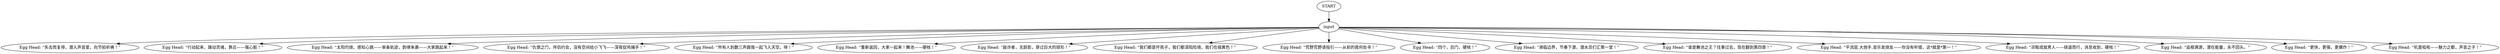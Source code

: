 # ICE / EGGHEAD barks tent
# Things egghead says in the tent,
# ==================================================
digraph G {
	  0 [label="START"];
	  1 [label="input"];
	  2 [label="Egg Head: “失去而复得，潜入声音里，向节拍祈祷！”"];
	  3 [label="Egg Head: “行动起来，躁动灵魂，靠近——强心脏！”"];
	  4 [label="Egg Head: “太阳灼烧，感知心跳——单条轨迹，韵律来袭——大家跳起来！”"];
	  5 [label="Egg Head: “仇恨之门，伴侣约会，没有空间给小飞飞——深夜捉鸡捕手！”"];
	  6 [label="Egg Head: “所有人到数三声跟我一起飞入天空。呀！”"];
	  7 [label="Egg Head: “重新返回，大家一起来！舞池——硬核！”"];
	  8 [label="Egg Head: “敲诈者，无踪影，穿过巨大的球形！”"];
	  9 [label="Egg Head: “我们都是坏孩子，我们都深陷险境，我们在搞黄色！”"];
	  10 [label="Egg Head: “荒野荒野请指引——从前的我何处寻！”"];
	  11 [label="Egg Head: “四个，后门，硬核！”"];
	  12 [label="Egg Head: “濒临边界，节奏下潜，潜水员们汇聚一堂！”"];
	  13 [label="Egg Head: “谁是舞池之王？往事过去，现在翻到第四章！”"];
	  14 [label="Egg Head: “平流层,大炮手,音乐发烧友——你没有听错，这*就是*第一！”"];
	  15 [label="Egg Head: “凉鞋成就男人——绕道而行，消息收到，硬核！”"];
	  16 [label="Egg Head: “追根溯源，潜在能量，永不回头。”"];
	  18 [label="Egg Head: “更快，更强，更爆炸！”"];
	  19 [label="Egg Head: “叽里呱啦——魅力之都，声音之子！”"];
	  0 -> 1
	  1 -> 2
	  1 -> 3
	  1 -> 4
	  1 -> 5
	  1 -> 6
	  1 -> 7
	  1 -> 8
	  1 -> 9
	  1 -> 10
	  1 -> 11
	  1 -> 12
	  1 -> 13
	  1 -> 14
	  1 -> 15
	  1 -> 16
	  1 -> 18
	  1 -> 19
}

